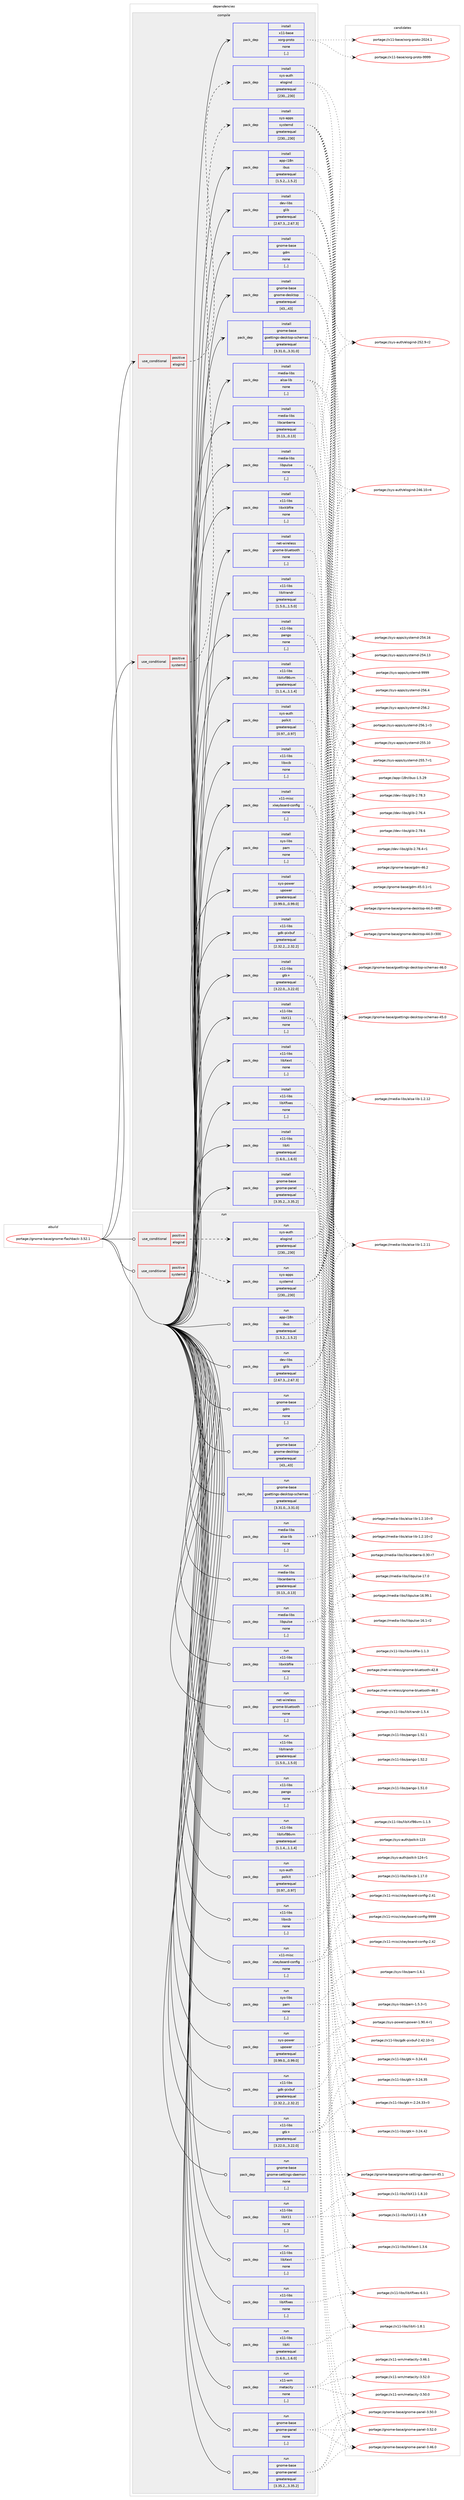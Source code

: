 digraph prolog {

# *************
# Graph options
# *************

newrank=true;
concentrate=true;
compound=true;
graph [rankdir=LR,fontname=Helvetica,fontsize=10,ranksep=1.5];#, ranksep=2.5, nodesep=0.2];
edge  [arrowhead=vee];
node  [fontname=Helvetica,fontsize=10];

# **********
# The ebuild
# **********

subgraph cluster_leftcol {
color=gray;
label=<<i>ebuild</i>>;
id [label="portage://gnome-base/gnome-flashback-3.52.1", color=red, width=4, href="../gnome-base/gnome-flashback-3.52.1.svg"];
}

# ****************
# The dependencies
# ****************

subgraph cluster_midcol {
color=gray;
label=<<i>dependencies</i>>;
subgraph cluster_compile {
fillcolor="#eeeeee";
style=filled;
label=<<i>compile</i>>;
subgraph cond65181 {
dependency236886 [label=<<TABLE BORDER="0" CELLBORDER="1" CELLSPACING="0" CELLPADDING="4"><TR><TD ROWSPAN="3" CELLPADDING="10">use_conditional</TD></TR><TR><TD>positive</TD></TR><TR><TD>elogind</TD></TR></TABLE>>, shape=none, color=red];
subgraph pack170173 {
dependency236887 [label=<<TABLE BORDER="0" CELLBORDER="1" CELLSPACING="0" CELLPADDING="4" WIDTH="220"><TR><TD ROWSPAN="6" CELLPADDING="30">pack_dep</TD></TR><TR><TD WIDTH="110">install</TD></TR><TR><TD>sys-auth</TD></TR><TR><TD>elogind</TD></TR><TR><TD>greaterequal</TD></TR><TR><TD>[230,,,230]</TD></TR></TABLE>>, shape=none, color=blue];
}
dependency236886:e -> dependency236887:w [weight=20,style="dashed",arrowhead="vee"];
}
id:e -> dependency236886:w [weight=20,style="solid",arrowhead="vee"];
subgraph cond65182 {
dependency236888 [label=<<TABLE BORDER="0" CELLBORDER="1" CELLSPACING="0" CELLPADDING="4"><TR><TD ROWSPAN="3" CELLPADDING="10">use_conditional</TD></TR><TR><TD>positive</TD></TR><TR><TD>systemd</TD></TR></TABLE>>, shape=none, color=red];
subgraph pack170174 {
dependency236889 [label=<<TABLE BORDER="0" CELLBORDER="1" CELLSPACING="0" CELLPADDING="4" WIDTH="220"><TR><TD ROWSPAN="6" CELLPADDING="30">pack_dep</TD></TR><TR><TD WIDTH="110">install</TD></TR><TR><TD>sys-apps</TD></TR><TR><TD>systemd</TD></TR><TR><TD>greaterequal</TD></TR><TR><TD>[230,,,230]</TD></TR></TABLE>>, shape=none, color=blue];
}
dependency236888:e -> dependency236889:w [weight=20,style="dashed",arrowhead="vee"];
}
id:e -> dependency236888:w [weight=20,style="solid",arrowhead="vee"];
subgraph pack170175 {
dependency236890 [label=<<TABLE BORDER="0" CELLBORDER="1" CELLSPACING="0" CELLPADDING="4" WIDTH="220"><TR><TD ROWSPAN="6" CELLPADDING="30">pack_dep</TD></TR><TR><TD WIDTH="110">install</TD></TR><TR><TD>app-i18n</TD></TR><TR><TD>ibus</TD></TR><TR><TD>greaterequal</TD></TR><TR><TD>[1.5.2,,,1.5.2]</TD></TR></TABLE>>, shape=none, color=blue];
}
id:e -> dependency236890:w [weight=20,style="solid",arrowhead="vee"];
subgraph pack170176 {
dependency236891 [label=<<TABLE BORDER="0" CELLBORDER="1" CELLSPACING="0" CELLPADDING="4" WIDTH="220"><TR><TD ROWSPAN="6" CELLPADDING="30">pack_dep</TD></TR><TR><TD WIDTH="110">install</TD></TR><TR><TD>dev-libs</TD></TR><TR><TD>glib</TD></TR><TR><TD>greaterequal</TD></TR><TR><TD>[2.67.3,,,2.67.3]</TD></TR></TABLE>>, shape=none, color=blue];
}
id:e -> dependency236891:w [weight=20,style="solid",arrowhead="vee"];
subgraph pack170177 {
dependency236892 [label=<<TABLE BORDER="0" CELLBORDER="1" CELLSPACING="0" CELLPADDING="4" WIDTH="220"><TR><TD ROWSPAN="6" CELLPADDING="30">pack_dep</TD></TR><TR><TD WIDTH="110">install</TD></TR><TR><TD>gnome-base</TD></TR><TR><TD>gdm</TD></TR><TR><TD>none</TD></TR><TR><TD>[,,]</TD></TR></TABLE>>, shape=none, color=blue];
}
id:e -> dependency236892:w [weight=20,style="solid",arrowhead="vee"];
subgraph pack170178 {
dependency236893 [label=<<TABLE BORDER="0" CELLBORDER="1" CELLSPACING="0" CELLPADDING="4" WIDTH="220"><TR><TD ROWSPAN="6" CELLPADDING="30">pack_dep</TD></TR><TR><TD WIDTH="110">install</TD></TR><TR><TD>gnome-base</TD></TR><TR><TD>gnome-desktop</TD></TR><TR><TD>greaterequal</TD></TR><TR><TD>[43,,,43]</TD></TR></TABLE>>, shape=none, color=blue];
}
id:e -> dependency236893:w [weight=20,style="solid",arrowhead="vee"];
subgraph pack170179 {
dependency236894 [label=<<TABLE BORDER="0" CELLBORDER="1" CELLSPACING="0" CELLPADDING="4" WIDTH="220"><TR><TD ROWSPAN="6" CELLPADDING="30">pack_dep</TD></TR><TR><TD WIDTH="110">install</TD></TR><TR><TD>gnome-base</TD></TR><TR><TD>gnome-panel</TD></TR><TR><TD>greaterequal</TD></TR><TR><TD>[3.35.2,,,3.35.2]</TD></TR></TABLE>>, shape=none, color=blue];
}
id:e -> dependency236894:w [weight=20,style="solid",arrowhead="vee"];
subgraph pack170180 {
dependency236895 [label=<<TABLE BORDER="0" CELLBORDER="1" CELLSPACING="0" CELLPADDING="4" WIDTH="220"><TR><TD ROWSPAN="6" CELLPADDING="30">pack_dep</TD></TR><TR><TD WIDTH="110">install</TD></TR><TR><TD>gnome-base</TD></TR><TR><TD>gsettings-desktop-schemas</TD></TR><TR><TD>greaterequal</TD></TR><TR><TD>[3.31.0,,,3.31.0]</TD></TR></TABLE>>, shape=none, color=blue];
}
id:e -> dependency236895:w [weight=20,style="solid",arrowhead="vee"];
subgraph pack170181 {
dependency236896 [label=<<TABLE BORDER="0" CELLBORDER="1" CELLSPACING="0" CELLPADDING="4" WIDTH="220"><TR><TD ROWSPAN="6" CELLPADDING="30">pack_dep</TD></TR><TR><TD WIDTH="110">install</TD></TR><TR><TD>media-libs</TD></TR><TR><TD>alsa-lib</TD></TR><TR><TD>none</TD></TR><TR><TD>[,,]</TD></TR></TABLE>>, shape=none, color=blue];
}
id:e -> dependency236896:w [weight=20,style="solid",arrowhead="vee"];
subgraph pack170182 {
dependency236897 [label=<<TABLE BORDER="0" CELLBORDER="1" CELLSPACING="0" CELLPADDING="4" WIDTH="220"><TR><TD ROWSPAN="6" CELLPADDING="30">pack_dep</TD></TR><TR><TD WIDTH="110">install</TD></TR><TR><TD>media-libs</TD></TR><TR><TD>libcanberra</TD></TR><TR><TD>greaterequal</TD></TR><TR><TD>[0.13,,,0.13]</TD></TR></TABLE>>, shape=none, color=blue];
}
id:e -> dependency236897:w [weight=20,style="solid",arrowhead="vee"];
subgraph pack170183 {
dependency236898 [label=<<TABLE BORDER="0" CELLBORDER="1" CELLSPACING="0" CELLPADDING="4" WIDTH="220"><TR><TD ROWSPAN="6" CELLPADDING="30">pack_dep</TD></TR><TR><TD WIDTH="110">install</TD></TR><TR><TD>media-libs</TD></TR><TR><TD>libpulse</TD></TR><TR><TD>none</TD></TR><TR><TD>[,,]</TD></TR></TABLE>>, shape=none, color=blue];
}
id:e -> dependency236898:w [weight=20,style="solid",arrowhead="vee"];
subgraph pack170184 {
dependency236899 [label=<<TABLE BORDER="0" CELLBORDER="1" CELLSPACING="0" CELLPADDING="4" WIDTH="220"><TR><TD ROWSPAN="6" CELLPADDING="30">pack_dep</TD></TR><TR><TD WIDTH="110">install</TD></TR><TR><TD>net-wireless</TD></TR><TR><TD>gnome-bluetooth</TD></TR><TR><TD>none</TD></TR><TR><TD>[,,]</TD></TR></TABLE>>, shape=none, color=blue];
}
id:e -> dependency236899:w [weight=20,style="solid",arrowhead="vee"];
subgraph pack170185 {
dependency236900 [label=<<TABLE BORDER="0" CELLBORDER="1" CELLSPACING="0" CELLPADDING="4" WIDTH="220"><TR><TD ROWSPAN="6" CELLPADDING="30">pack_dep</TD></TR><TR><TD WIDTH="110">install</TD></TR><TR><TD>sys-auth</TD></TR><TR><TD>polkit</TD></TR><TR><TD>greaterequal</TD></TR><TR><TD>[0.97,,,0.97]</TD></TR></TABLE>>, shape=none, color=blue];
}
id:e -> dependency236900:w [weight=20,style="solid",arrowhead="vee"];
subgraph pack170186 {
dependency236901 [label=<<TABLE BORDER="0" CELLBORDER="1" CELLSPACING="0" CELLPADDING="4" WIDTH="220"><TR><TD ROWSPAN="6" CELLPADDING="30">pack_dep</TD></TR><TR><TD WIDTH="110">install</TD></TR><TR><TD>sys-libs</TD></TR><TR><TD>pam</TD></TR><TR><TD>none</TD></TR><TR><TD>[,,]</TD></TR></TABLE>>, shape=none, color=blue];
}
id:e -> dependency236901:w [weight=20,style="solid",arrowhead="vee"];
subgraph pack170187 {
dependency236902 [label=<<TABLE BORDER="0" CELLBORDER="1" CELLSPACING="0" CELLPADDING="4" WIDTH="220"><TR><TD ROWSPAN="6" CELLPADDING="30">pack_dep</TD></TR><TR><TD WIDTH="110">install</TD></TR><TR><TD>sys-power</TD></TR><TR><TD>upower</TD></TR><TR><TD>greaterequal</TD></TR><TR><TD>[0.99.0,,,0.99.0]</TD></TR></TABLE>>, shape=none, color=blue];
}
id:e -> dependency236902:w [weight=20,style="solid",arrowhead="vee"];
subgraph pack170188 {
dependency236903 [label=<<TABLE BORDER="0" CELLBORDER="1" CELLSPACING="0" CELLPADDING="4" WIDTH="220"><TR><TD ROWSPAN="6" CELLPADDING="30">pack_dep</TD></TR><TR><TD WIDTH="110">install</TD></TR><TR><TD>x11-base</TD></TR><TR><TD>xorg-proto</TD></TR><TR><TD>none</TD></TR><TR><TD>[,,]</TD></TR></TABLE>>, shape=none, color=blue];
}
id:e -> dependency236903:w [weight=20,style="solid",arrowhead="vee"];
subgraph pack170189 {
dependency236904 [label=<<TABLE BORDER="0" CELLBORDER="1" CELLSPACING="0" CELLPADDING="4" WIDTH="220"><TR><TD ROWSPAN="6" CELLPADDING="30">pack_dep</TD></TR><TR><TD WIDTH="110">install</TD></TR><TR><TD>x11-libs</TD></TR><TR><TD>gdk-pixbuf</TD></TR><TR><TD>greaterequal</TD></TR><TR><TD>[2.32.2,,,2.32.2]</TD></TR></TABLE>>, shape=none, color=blue];
}
id:e -> dependency236904:w [weight=20,style="solid",arrowhead="vee"];
subgraph pack170190 {
dependency236905 [label=<<TABLE BORDER="0" CELLBORDER="1" CELLSPACING="0" CELLPADDING="4" WIDTH="220"><TR><TD ROWSPAN="6" CELLPADDING="30">pack_dep</TD></TR><TR><TD WIDTH="110">install</TD></TR><TR><TD>x11-libs</TD></TR><TR><TD>gtk+</TD></TR><TR><TD>greaterequal</TD></TR><TR><TD>[3.22.0,,,3.22.0]</TD></TR></TABLE>>, shape=none, color=blue];
}
id:e -> dependency236905:w [weight=20,style="solid",arrowhead="vee"];
subgraph pack170191 {
dependency236906 [label=<<TABLE BORDER="0" CELLBORDER="1" CELLSPACING="0" CELLPADDING="4" WIDTH="220"><TR><TD ROWSPAN="6" CELLPADDING="30">pack_dep</TD></TR><TR><TD WIDTH="110">install</TD></TR><TR><TD>x11-libs</TD></TR><TR><TD>libX11</TD></TR><TR><TD>none</TD></TR><TR><TD>[,,]</TD></TR></TABLE>>, shape=none, color=blue];
}
id:e -> dependency236906:w [weight=20,style="solid",arrowhead="vee"];
subgraph pack170192 {
dependency236907 [label=<<TABLE BORDER="0" CELLBORDER="1" CELLSPACING="0" CELLPADDING="4" WIDTH="220"><TR><TD ROWSPAN="6" CELLPADDING="30">pack_dep</TD></TR><TR><TD WIDTH="110">install</TD></TR><TR><TD>x11-libs</TD></TR><TR><TD>libXext</TD></TR><TR><TD>none</TD></TR><TR><TD>[,,]</TD></TR></TABLE>>, shape=none, color=blue];
}
id:e -> dependency236907:w [weight=20,style="solid",arrowhead="vee"];
subgraph pack170193 {
dependency236908 [label=<<TABLE BORDER="0" CELLBORDER="1" CELLSPACING="0" CELLPADDING="4" WIDTH="220"><TR><TD ROWSPAN="6" CELLPADDING="30">pack_dep</TD></TR><TR><TD WIDTH="110">install</TD></TR><TR><TD>x11-libs</TD></TR><TR><TD>libXfixes</TD></TR><TR><TD>none</TD></TR><TR><TD>[,,]</TD></TR></TABLE>>, shape=none, color=blue];
}
id:e -> dependency236908:w [weight=20,style="solid",arrowhead="vee"];
subgraph pack170194 {
dependency236909 [label=<<TABLE BORDER="0" CELLBORDER="1" CELLSPACING="0" CELLPADDING="4" WIDTH="220"><TR><TD ROWSPAN="6" CELLPADDING="30">pack_dep</TD></TR><TR><TD WIDTH="110">install</TD></TR><TR><TD>x11-libs</TD></TR><TR><TD>libXi</TD></TR><TR><TD>greaterequal</TD></TR><TR><TD>[1.6.0,,,1.6.0]</TD></TR></TABLE>>, shape=none, color=blue];
}
id:e -> dependency236909:w [weight=20,style="solid",arrowhead="vee"];
subgraph pack170195 {
dependency236910 [label=<<TABLE BORDER="0" CELLBORDER="1" CELLSPACING="0" CELLPADDING="4" WIDTH="220"><TR><TD ROWSPAN="6" CELLPADDING="30">pack_dep</TD></TR><TR><TD WIDTH="110">install</TD></TR><TR><TD>x11-libs</TD></TR><TR><TD>libXrandr</TD></TR><TR><TD>greaterequal</TD></TR><TR><TD>[1.5.0,,,1.5.0]</TD></TR></TABLE>>, shape=none, color=blue];
}
id:e -> dependency236910:w [weight=20,style="solid",arrowhead="vee"];
subgraph pack170196 {
dependency236911 [label=<<TABLE BORDER="0" CELLBORDER="1" CELLSPACING="0" CELLPADDING="4" WIDTH="220"><TR><TD ROWSPAN="6" CELLPADDING="30">pack_dep</TD></TR><TR><TD WIDTH="110">install</TD></TR><TR><TD>x11-libs</TD></TR><TR><TD>libXxf86vm</TD></TR><TR><TD>greaterequal</TD></TR><TR><TD>[1.1.4,,,1.1.4]</TD></TR></TABLE>>, shape=none, color=blue];
}
id:e -> dependency236911:w [weight=20,style="solid",arrowhead="vee"];
subgraph pack170197 {
dependency236912 [label=<<TABLE BORDER="0" CELLBORDER="1" CELLSPACING="0" CELLPADDING="4" WIDTH="220"><TR><TD ROWSPAN="6" CELLPADDING="30">pack_dep</TD></TR><TR><TD WIDTH="110">install</TD></TR><TR><TD>x11-libs</TD></TR><TR><TD>libxcb</TD></TR><TR><TD>none</TD></TR><TR><TD>[,,]</TD></TR></TABLE>>, shape=none, color=blue];
}
id:e -> dependency236912:w [weight=20,style="solid",arrowhead="vee"];
subgraph pack170198 {
dependency236913 [label=<<TABLE BORDER="0" CELLBORDER="1" CELLSPACING="0" CELLPADDING="4" WIDTH="220"><TR><TD ROWSPAN="6" CELLPADDING="30">pack_dep</TD></TR><TR><TD WIDTH="110">install</TD></TR><TR><TD>x11-libs</TD></TR><TR><TD>libxkbfile</TD></TR><TR><TD>none</TD></TR><TR><TD>[,,]</TD></TR></TABLE>>, shape=none, color=blue];
}
id:e -> dependency236913:w [weight=20,style="solid",arrowhead="vee"];
subgraph pack170199 {
dependency236914 [label=<<TABLE BORDER="0" CELLBORDER="1" CELLSPACING="0" CELLPADDING="4" WIDTH="220"><TR><TD ROWSPAN="6" CELLPADDING="30">pack_dep</TD></TR><TR><TD WIDTH="110">install</TD></TR><TR><TD>x11-libs</TD></TR><TR><TD>pango</TD></TR><TR><TD>none</TD></TR><TR><TD>[,,]</TD></TR></TABLE>>, shape=none, color=blue];
}
id:e -> dependency236914:w [weight=20,style="solid",arrowhead="vee"];
subgraph pack170200 {
dependency236915 [label=<<TABLE BORDER="0" CELLBORDER="1" CELLSPACING="0" CELLPADDING="4" WIDTH="220"><TR><TD ROWSPAN="6" CELLPADDING="30">pack_dep</TD></TR><TR><TD WIDTH="110">install</TD></TR><TR><TD>x11-misc</TD></TR><TR><TD>xkeyboard-config</TD></TR><TR><TD>none</TD></TR><TR><TD>[,,]</TD></TR></TABLE>>, shape=none, color=blue];
}
id:e -> dependency236915:w [weight=20,style="solid",arrowhead="vee"];
}
subgraph cluster_compileandrun {
fillcolor="#eeeeee";
style=filled;
label=<<i>compile and run</i>>;
}
subgraph cluster_run {
fillcolor="#eeeeee";
style=filled;
label=<<i>run</i>>;
subgraph cond65183 {
dependency236916 [label=<<TABLE BORDER="0" CELLBORDER="1" CELLSPACING="0" CELLPADDING="4"><TR><TD ROWSPAN="3" CELLPADDING="10">use_conditional</TD></TR><TR><TD>positive</TD></TR><TR><TD>elogind</TD></TR></TABLE>>, shape=none, color=red];
subgraph pack170201 {
dependency236917 [label=<<TABLE BORDER="0" CELLBORDER="1" CELLSPACING="0" CELLPADDING="4" WIDTH="220"><TR><TD ROWSPAN="6" CELLPADDING="30">pack_dep</TD></TR><TR><TD WIDTH="110">run</TD></TR><TR><TD>sys-auth</TD></TR><TR><TD>elogind</TD></TR><TR><TD>greaterequal</TD></TR><TR><TD>[230,,,230]</TD></TR></TABLE>>, shape=none, color=blue];
}
dependency236916:e -> dependency236917:w [weight=20,style="dashed",arrowhead="vee"];
}
id:e -> dependency236916:w [weight=20,style="solid",arrowhead="odot"];
subgraph cond65184 {
dependency236918 [label=<<TABLE BORDER="0" CELLBORDER="1" CELLSPACING="0" CELLPADDING="4"><TR><TD ROWSPAN="3" CELLPADDING="10">use_conditional</TD></TR><TR><TD>positive</TD></TR><TR><TD>systemd</TD></TR></TABLE>>, shape=none, color=red];
subgraph pack170202 {
dependency236919 [label=<<TABLE BORDER="0" CELLBORDER="1" CELLSPACING="0" CELLPADDING="4" WIDTH="220"><TR><TD ROWSPAN="6" CELLPADDING="30">pack_dep</TD></TR><TR><TD WIDTH="110">run</TD></TR><TR><TD>sys-apps</TD></TR><TR><TD>systemd</TD></TR><TR><TD>greaterequal</TD></TR><TR><TD>[230,,,230]</TD></TR></TABLE>>, shape=none, color=blue];
}
dependency236918:e -> dependency236919:w [weight=20,style="dashed",arrowhead="vee"];
}
id:e -> dependency236918:w [weight=20,style="solid",arrowhead="odot"];
subgraph pack170203 {
dependency236920 [label=<<TABLE BORDER="0" CELLBORDER="1" CELLSPACING="0" CELLPADDING="4" WIDTH="220"><TR><TD ROWSPAN="6" CELLPADDING="30">pack_dep</TD></TR><TR><TD WIDTH="110">run</TD></TR><TR><TD>app-i18n</TD></TR><TR><TD>ibus</TD></TR><TR><TD>greaterequal</TD></TR><TR><TD>[1.5.2,,,1.5.2]</TD></TR></TABLE>>, shape=none, color=blue];
}
id:e -> dependency236920:w [weight=20,style="solid",arrowhead="odot"];
subgraph pack170204 {
dependency236921 [label=<<TABLE BORDER="0" CELLBORDER="1" CELLSPACING="0" CELLPADDING="4" WIDTH="220"><TR><TD ROWSPAN="6" CELLPADDING="30">pack_dep</TD></TR><TR><TD WIDTH="110">run</TD></TR><TR><TD>dev-libs</TD></TR><TR><TD>glib</TD></TR><TR><TD>greaterequal</TD></TR><TR><TD>[2.67.3,,,2.67.3]</TD></TR></TABLE>>, shape=none, color=blue];
}
id:e -> dependency236921:w [weight=20,style="solid",arrowhead="odot"];
subgraph pack170205 {
dependency236922 [label=<<TABLE BORDER="0" CELLBORDER="1" CELLSPACING="0" CELLPADDING="4" WIDTH="220"><TR><TD ROWSPAN="6" CELLPADDING="30">pack_dep</TD></TR><TR><TD WIDTH="110">run</TD></TR><TR><TD>gnome-base</TD></TR><TR><TD>gdm</TD></TR><TR><TD>none</TD></TR><TR><TD>[,,]</TD></TR></TABLE>>, shape=none, color=blue];
}
id:e -> dependency236922:w [weight=20,style="solid",arrowhead="odot"];
subgraph pack170206 {
dependency236923 [label=<<TABLE BORDER="0" CELLBORDER="1" CELLSPACING="0" CELLPADDING="4" WIDTH="220"><TR><TD ROWSPAN="6" CELLPADDING="30">pack_dep</TD></TR><TR><TD WIDTH="110">run</TD></TR><TR><TD>gnome-base</TD></TR><TR><TD>gnome-desktop</TD></TR><TR><TD>greaterequal</TD></TR><TR><TD>[43,,,43]</TD></TR></TABLE>>, shape=none, color=blue];
}
id:e -> dependency236923:w [weight=20,style="solid",arrowhead="odot"];
subgraph pack170207 {
dependency236924 [label=<<TABLE BORDER="0" CELLBORDER="1" CELLSPACING="0" CELLPADDING="4" WIDTH="220"><TR><TD ROWSPAN="6" CELLPADDING="30">pack_dep</TD></TR><TR><TD WIDTH="110">run</TD></TR><TR><TD>gnome-base</TD></TR><TR><TD>gnome-panel</TD></TR><TR><TD>greaterequal</TD></TR><TR><TD>[3.35.2,,,3.35.2]</TD></TR></TABLE>>, shape=none, color=blue];
}
id:e -> dependency236924:w [weight=20,style="solid",arrowhead="odot"];
subgraph pack170208 {
dependency236925 [label=<<TABLE BORDER="0" CELLBORDER="1" CELLSPACING="0" CELLPADDING="4" WIDTH="220"><TR><TD ROWSPAN="6" CELLPADDING="30">pack_dep</TD></TR><TR><TD WIDTH="110">run</TD></TR><TR><TD>gnome-base</TD></TR><TR><TD>gnome-panel</TD></TR><TR><TD>none</TD></TR><TR><TD>[,,]</TD></TR></TABLE>>, shape=none, color=blue];
}
id:e -> dependency236925:w [weight=20,style="solid",arrowhead="odot"];
subgraph pack170209 {
dependency236926 [label=<<TABLE BORDER="0" CELLBORDER="1" CELLSPACING="0" CELLPADDING="4" WIDTH="220"><TR><TD ROWSPAN="6" CELLPADDING="30">pack_dep</TD></TR><TR><TD WIDTH="110">run</TD></TR><TR><TD>gnome-base</TD></TR><TR><TD>gnome-settings-daemon</TD></TR><TR><TD>none</TD></TR><TR><TD>[,,]</TD></TR></TABLE>>, shape=none, color=blue];
}
id:e -> dependency236926:w [weight=20,style="solid",arrowhead="odot"];
subgraph pack170210 {
dependency236927 [label=<<TABLE BORDER="0" CELLBORDER="1" CELLSPACING="0" CELLPADDING="4" WIDTH="220"><TR><TD ROWSPAN="6" CELLPADDING="30">pack_dep</TD></TR><TR><TD WIDTH="110">run</TD></TR><TR><TD>gnome-base</TD></TR><TR><TD>gsettings-desktop-schemas</TD></TR><TR><TD>greaterequal</TD></TR><TR><TD>[3.31.0,,,3.31.0]</TD></TR></TABLE>>, shape=none, color=blue];
}
id:e -> dependency236927:w [weight=20,style="solid",arrowhead="odot"];
subgraph pack170211 {
dependency236928 [label=<<TABLE BORDER="0" CELLBORDER="1" CELLSPACING="0" CELLPADDING="4" WIDTH="220"><TR><TD ROWSPAN="6" CELLPADDING="30">pack_dep</TD></TR><TR><TD WIDTH="110">run</TD></TR><TR><TD>media-libs</TD></TR><TR><TD>alsa-lib</TD></TR><TR><TD>none</TD></TR><TR><TD>[,,]</TD></TR></TABLE>>, shape=none, color=blue];
}
id:e -> dependency236928:w [weight=20,style="solid",arrowhead="odot"];
subgraph pack170212 {
dependency236929 [label=<<TABLE BORDER="0" CELLBORDER="1" CELLSPACING="0" CELLPADDING="4" WIDTH="220"><TR><TD ROWSPAN="6" CELLPADDING="30">pack_dep</TD></TR><TR><TD WIDTH="110">run</TD></TR><TR><TD>media-libs</TD></TR><TR><TD>libcanberra</TD></TR><TR><TD>greaterequal</TD></TR><TR><TD>[0.13,,,0.13]</TD></TR></TABLE>>, shape=none, color=blue];
}
id:e -> dependency236929:w [weight=20,style="solid",arrowhead="odot"];
subgraph pack170213 {
dependency236930 [label=<<TABLE BORDER="0" CELLBORDER="1" CELLSPACING="0" CELLPADDING="4" WIDTH="220"><TR><TD ROWSPAN="6" CELLPADDING="30">pack_dep</TD></TR><TR><TD WIDTH="110">run</TD></TR><TR><TD>media-libs</TD></TR><TR><TD>libpulse</TD></TR><TR><TD>none</TD></TR><TR><TD>[,,]</TD></TR></TABLE>>, shape=none, color=blue];
}
id:e -> dependency236930:w [weight=20,style="solid",arrowhead="odot"];
subgraph pack170214 {
dependency236931 [label=<<TABLE BORDER="0" CELLBORDER="1" CELLSPACING="0" CELLPADDING="4" WIDTH="220"><TR><TD ROWSPAN="6" CELLPADDING="30">pack_dep</TD></TR><TR><TD WIDTH="110">run</TD></TR><TR><TD>net-wireless</TD></TR><TR><TD>gnome-bluetooth</TD></TR><TR><TD>none</TD></TR><TR><TD>[,,]</TD></TR></TABLE>>, shape=none, color=blue];
}
id:e -> dependency236931:w [weight=20,style="solid",arrowhead="odot"];
subgraph pack170215 {
dependency236932 [label=<<TABLE BORDER="0" CELLBORDER="1" CELLSPACING="0" CELLPADDING="4" WIDTH="220"><TR><TD ROWSPAN="6" CELLPADDING="30">pack_dep</TD></TR><TR><TD WIDTH="110">run</TD></TR><TR><TD>sys-auth</TD></TR><TR><TD>polkit</TD></TR><TR><TD>greaterequal</TD></TR><TR><TD>[0.97,,,0.97]</TD></TR></TABLE>>, shape=none, color=blue];
}
id:e -> dependency236932:w [weight=20,style="solid",arrowhead="odot"];
subgraph pack170216 {
dependency236933 [label=<<TABLE BORDER="0" CELLBORDER="1" CELLSPACING="0" CELLPADDING="4" WIDTH="220"><TR><TD ROWSPAN="6" CELLPADDING="30">pack_dep</TD></TR><TR><TD WIDTH="110">run</TD></TR><TR><TD>sys-libs</TD></TR><TR><TD>pam</TD></TR><TR><TD>none</TD></TR><TR><TD>[,,]</TD></TR></TABLE>>, shape=none, color=blue];
}
id:e -> dependency236933:w [weight=20,style="solid",arrowhead="odot"];
subgraph pack170217 {
dependency236934 [label=<<TABLE BORDER="0" CELLBORDER="1" CELLSPACING="0" CELLPADDING="4" WIDTH="220"><TR><TD ROWSPAN="6" CELLPADDING="30">pack_dep</TD></TR><TR><TD WIDTH="110">run</TD></TR><TR><TD>sys-power</TD></TR><TR><TD>upower</TD></TR><TR><TD>greaterequal</TD></TR><TR><TD>[0.99.0,,,0.99.0]</TD></TR></TABLE>>, shape=none, color=blue];
}
id:e -> dependency236934:w [weight=20,style="solid",arrowhead="odot"];
subgraph pack170218 {
dependency236935 [label=<<TABLE BORDER="0" CELLBORDER="1" CELLSPACING="0" CELLPADDING="4" WIDTH="220"><TR><TD ROWSPAN="6" CELLPADDING="30">pack_dep</TD></TR><TR><TD WIDTH="110">run</TD></TR><TR><TD>x11-libs</TD></TR><TR><TD>gdk-pixbuf</TD></TR><TR><TD>greaterequal</TD></TR><TR><TD>[2.32.2,,,2.32.2]</TD></TR></TABLE>>, shape=none, color=blue];
}
id:e -> dependency236935:w [weight=20,style="solid",arrowhead="odot"];
subgraph pack170219 {
dependency236936 [label=<<TABLE BORDER="0" CELLBORDER="1" CELLSPACING="0" CELLPADDING="4" WIDTH="220"><TR><TD ROWSPAN="6" CELLPADDING="30">pack_dep</TD></TR><TR><TD WIDTH="110">run</TD></TR><TR><TD>x11-libs</TD></TR><TR><TD>gtk+</TD></TR><TR><TD>greaterequal</TD></TR><TR><TD>[3.22.0,,,3.22.0]</TD></TR></TABLE>>, shape=none, color=blue];
}
id:e -> dependency236936:w [weight=20,style="solid",arrowhead="odot"];
subgraph pack170220 {
dependency236937 [label=<<TABLE BORDER="0" CELLBORDER="1" CELLSPACING="0" CELLPADDING="4" WIDTH="220"><TR><TD ROWSPAN="6" CELLPADDING="30">pack_dep</TD></TR><TR><TD WIDTH="110">run</TD></TR><TR><TD>x11-libs</TD></TR><TR><TD>libX11</TD></TR><TR><TD>none</TD></TR><TR><TD>[,,]</TD></TR></TABLE>>, shape=none, color=blue];
}
id:e -> dependency236937:w [weight=20,style="solid",arrowhead="odot"];
subgraph pack170221 {
dependency236938 [label=<<TABLE BORDER="0" CELLBORDER="1" CELLSPACING="0" CELLPADDING="4" WIDTH="220"><TR><TD ROWSPAN="6" CELLPADDING="30">pack_dep</TD></TR><TR><TD WIDTH="110">run</TD></TR><TR><TD>x11-libs</TD></TR><TR><TD>libXext</TD></TR><TR><TD>none</TD></TR><TR><TD>[,,]</TD></TR></TABLE>>, shape=none, color=blue];
}
id:e -> dependency236938:w [weight=20,style="solid",arrowhead="odot"];
subgraph pack170222 {
dependency236939 [label=<<TABLE BORDER="0" CELLBORDER="1" CELLSPACING="0" CELLPADDING="4" WIDTH="220"><TR><TD ROWSPAN="6" CELLPADDING="30">pack_dep</TD></TR><TR><TD WIDTH="110">run</TD></TR><TR><TD>x11-libs</TD></TR><TR><TD>libXfixes</TD></TR><TR><TD>none</TD></TR><TR><TD>[,,]</TD></TR></TABLE>>, shape=none, color=blue];
}
id:e -> dependency236939:w [weight=20,style="solid",arrowhead="odot"];
subgraph pack170223 {
dependency236940 [label=<<TABLE BORDER="0" CELLBORDER="1" CELLSPACING="0" CELLPADDING="4" WIDTH="220"><TR><TD ROWSPAN="6" CELLPADDING="30">pack_dep</TD></TR><TR><TD WIDTH="110">run</TD></TR><TR><TD>x11-libs</TD></TR><TR><TD>libXi</TD></TR><TR><TD>greaterequal</TD></TR><TR><TD>[1.6.0,,,1.6.0]</TD></TR></TABLE>>, shape=none, color=blue];
}
id:e -> dependency236940:w [weight=20,style="solid",arrowhead="odot"];
subgraph pack170224 {
dependency236941 [label=<<TABLE BORDER="0" CELLBORDER="1" CELLSPACING="0" CELLPADDING="4" WIDTH="220"><TR><TD ROWSPAN="6" CELLPADDING="30">pack_dep</TD></TR><TR><TD WIDTH="110">run</TD></TR><TR><TD>x11-libs</TD></TR><TR><TD>libXrandr</TD></TR><TR><TD>greaterequal</TD></TR><TR><TD>[1.5.0,,,1.5.0]</TD></TR></TABLE>>, shape=none, color=blue];
}
id:e -> dependency236941:w [weight=20,style="solid",arrowhead="odot"];
subgraph pack170225 {
dependency236942 [label=<<TABLE BORDER="0" CELLBORDER="1" CELLSPACING="0" CELLPADDING="4" WIDTH="220"><TR><TD ROWSPAN="6" CELLPADDING="30">pack_dep</TD></TR><TR><TD WIDTH="110">run</TD></TR><TR><TD>x11-libs</TD></TR><TR><TD>libXxf86vm</TD></TR><TR><TD>greaterequal</TD></TR><TR><TD>[1.1.4,,,1.1.4]</TD></TR></TABLE>>, shape=none, color=blue];
}
id:e -> dependency236942:w [weight=20,style="solid",arrowhead="odot"];
subgraph pack170226 {
dependency236943 [label=<<TABLE BORDER="0" CELLBORDER="1" CELLSPACING="0" CELLPADDING="4" WIDTH="220"><TR><TD ROWSPAN="6" CELLPADDING="30">pack_dep</TD></TR><TR><TD WIDTH="110">run</TD></TR><TR><TD>x11-libs</TD></TR><TR><TD>libxcb</TD></TR><TR><TD>none</TD></TR><TR><TD>[,,]</TD></TR></TABLE>>, shape=none, color=blue];
}
id:e -> dependency236943:w [weight=20,style="solid",arrowhead="odot"];
subgraph pack170227 {
dependency236944 [label=<<TABLE BORDER="0" CELLBORDER="1" CELLSPACING="0" CELLPADDING="4" WIDTH="220"><TR><TD ROWSPAN="6" CELLPADDING="30">pack_dep</TD></TR><TR><TD WIDTH="110">run</TD></TR><TR><TD>x11-libs</TD></TR><TR><TD>libxkbfile</TD></TR><TR><TD>none</TD></TR><TR><TD>[,,]</TD></TR></TABLE>>, shape=none, color=blue];
}
id:e -> dependency236944:w [weight=20,style="solid",arrowhead="odot"];
subgraph pack170228 {
dependency236945 [label=<<TABLE BORDER="0" CELLBORDER="1" CELLSPACING="0" CELLPADDING="4" WIDTH="220"><TR><TD ROWSPAN="6" CELLPADDING="30">pack_dep</TD></TR><TR><TD WIDTH="110">run</TD></TR><TR><TD>x11-libs</TD></TR><TR><TD>pango</TD></TR><TR><TD>none</TD></TR><TR><TD>[,,]</TD></TR></TABLE>>, shape=none, color=blue];
}
id:e -> dependency236945:w [weight=20,style="solid",arrowhead="odot"];
subgraph pack170229 {
dependency236946 [label=<<TABLE BORDER="0" CELLBORDER="1" CELLSPACING="0" CELLPADDING="4" WIDTH="220"><TR><TD ROWSPAN="6" CELLPADDING="30">pack_dep</TD></TR><TR><TD WIDTH="110">run</TD></TR><TR><TD>x11-misc</TD></TR><TR><TD>xkeyboard-config</TD></TR><TR><TD>none</TD></TR><TR><TD>[,,]</TD></TR></TABLE>>, shape=none, color=blue];
}
id:e -> dependency236946:w [weight=20,style="solid",arrowhead="odot"];
subgraph pack170230 {
dependency236947 [label=<<TABLE BORDER="0" CELLBORDER="1" CELLSPACING="0" CELLPADDING="4" WIDTH="220"><TR><TD ROWSPAN="6" CELLPADDING="30">pack_dep</TD></TR><TR><TD WIDTH="110">run</TD></TR><TR><TD>x11-wm</TD></TR><TR><TD>metacity</TD></TR><TR><TD>none</TD></TR><TR><TD>[,,]</TD></TR></TABLE>>, shape=none, color=blue];
}
id:e -> dependency236947:w [weight=20,style="solid",arrowhead="odot"];
}
}

# **************
# The candidates
# **************

subgraph cluster_choices {
rank=same;
color=gray;
label=<<i>candidates</i>>;

subgraph choice170173 {
color=black;
nodesep=1;
choice1151211154597117116104471011081111031051101004550535046574511450 [label="portage://sys-auth/elogind-252.9-r2", color=red, width=4,href="../sys-auth/elogind-252.9-r2.svg"];
choice115121115459711711610447101108111103105110100455052544649484511452 [label="portage://sys-auth/elogind-246.10-r4", color=red, width=4,href="../sys-auth/elogind-246.10-r4.svg"];
dependency236887:e -> choice1151211154597117116104471011081111031051101004550535046574511450:w [style=dotted,weight="100"];
dependency236887:e -> choice115121115459711711610447101108111103105110100455052544649484511452:w [style=dotted,weight="100"];
}
subgraph choice170174 {
color=black;
nodesep=1;
choice1151211154597112112115471151211151161011091004557575757 [label="portage://sys-apps/systemd-9999", color=red, width=4,href="../sys-apps/systemd-9999.svg"];
choice115121115459711211211547115121115116101109100455053544652 [label="portage://sys-apps/systemd-256.4", color=red, width=4,href="../sys-apps/systemd-256.4.svg"];
choice115121115459711211211547115121115116101109100455053544650 [label="portage://sys-apps/systemd-256.2", color=red, width=4,href="../sys-apps/systemd-256.2.svg"];
choice1151211154597112112115471151211151161011091004550535446494511451 [label="portage://sys-apps/systemd-256.1-r3", color=red, width=4,href="../sys-apps/systemd-256.1-r3.svg"];
choice11512111545971121121154711512111511610110910045505353464948 [label="portage://sys-apps/systemd-255.10", color=red, width=4,href="../sys-apps/systemd-255.10.svg"];
choice1151211154597112112115471151211151161011091004550535346554511449 [label="portage://sys-apps/systemd-255.7-r1", color=red, width=4,href="../sys-apps/systemd-255.7-r1.svg"];
choice11512111545971121121154711512111511610110910045505352464954 [label="portage://sys-apps/systemd-254.16", color=red, width=4,href="../sys-apps/systemd-254.16.svg"];
choice11512111545971121121154711512111511610110910045505352464951 [label="portage://sys-apps/systemd-254.13", color=red, width=4,href="../sys-apps/systemd-254.13.svg"];
dependency236889:e -> choice1151211154597112112115471151211151161011091004557575757:w [style=dotted,weight="100"];
dependency236889:e -> choice115121115459711211211547115121115116101109100455053544652:w [style=dotted,weight="100"];
dependency236889:e -> choice115121115459711211211547115121115116101109100455053544650:w [style=dotted,weight="100"];
dependency236889:e -> choice1151211154597112112115471151211151161011091004550535446494511451:w [style=dotted,weight="100"];
dependency236889:e -> choice11512111545971121121154711512111511610110910045505353464948:w [style=dotted,weight="100"];
dependency236889:e -> choice1151211154597112112115471151211151161011091004550535346554511449:w [style=dotted,weight="100"];
dependency236889:e -> choice11512111545971121121154711512111511610110910045505352464954:w [style=dotted,weight="100"];
dependency236889:e -> choice11512111545971121121154711512111511610110910045505352464951:w [style=dotted,weight="100"];
}
subgraph choice170175 {
color=black;
nodesep=1;
choice97112112451054956110471059811711545494653465057 [label="portage://app-i18n/ibus-1.5.29", color=red, width=4,href="../app-i18n/ibus-1.5.29.svg"];
dependency236890:e -> choice97112112451054956110471059811711545494653465057:w [style=dotted,weight="100"];
}
subgraph choice170176 {
color=black;
nodesep=1;
choice1001011184510810598115471031081059845504655564654 [label="portage://dev-libs/glib-2.78.6", color=red, width=4,href="../dev-libs/glib-2.78.6.svg"];
choice10010111845108105981154710310810598455046555646524511449 [label="portage://dev-libs/glib-2.78.4-r1", color=red, width=4,href="../dev-libs/glib-2.78.4-r1.svg"];
choice1001011184510810598115471031081059845504655564651 [label="portage://dev-libs/glib-2.78.3", color=red, width=4,href="../dev-libs/glib-2.78.3.svg"];
choice1001011184510810598115471031081059845504655544652 [label="portage://dev-libs/glib-2.76.4", color=red, width=4,href="../dev-libs/glib-2.76.4.svg"];
dependency236891:e -> choice1001011184510810598115471031081059845504655564654:w [style=dotted,weight="100"];
dependency236891:e -> choice10010111845108105981154710310810598455046555646524511449:w [style=dotted,weight="100"];
dependency236891:e -> choice1001011184510810598115471031081059845504655564651:w [style=dotted,weight="100"];
dependency236891:e -> choice1001011184510810598115471031081059845504655544652:w [style=dotted,weight="100"];
}
subgraph choice170177 {
color=black;
nodesep=1;
choice103110111109101459897115101471031001094552544650 [label="portage://gnome-base/gdm-46.2", color=red, width=4,href="../gnome-base/gdm-46.2.svg"];
choice10311011110910145989711510147103100109455253464846494511449 [label="portage://gnome-base/gdm-45.0.1-r1", color=red, width=4,href="../gnome-base/gdm-45.0.1-r1.svg"];
dependency236892:e -> choice103110111109101459897115101471031001094552544650:w [style=dotted,weight="100"];
dependency236892:e -> choice10311011110910145989711510147103100109455253464846494511449:w [style=dotted,weight="100"];
}
subgraph choice170178 {
color=black;
nodesep=1;
choice1031101111091014598971151014710311011110910145100101115107116111112455252464845114524848 [label="portage://gnome-base/gnome-desktop-44.0-r400", color=red, width=4,href="../gnome-base/gnome-desktop-44.0-r400.svg"];
choice1031101111091014598971151014710311011110910145100101115107116111112455252464845114514848 [label="portage://gnome-base/gnome-desktop-44.0-r300", color=red, width=4,href="../gnome-base/gnome-desktop-44.0-r300.svg"];
dependency236893:e -> choice1031101111091014598971151014710311011110910145100101115107116111112455252464845114524848:w [style=dotted,weight="100"];
dependency236893:e -> choice1031101111091014598971151014710311011110910145100101115107116111112455252464845114514848:w [style=dotted,weight="100"];
}
subgraph choice170179 {
color=black;
nodesep=1;
choice10311011110910145989711510147103110111109101451129711010110845514653504648 [label="portage://gnome-base/gnome-panel-3.52.0", color=red, width=4,href="../gnome-base/gnome-panel-3.52.0.svg"];
choice10311011110910145989711510147103110111109101451129711010110845514653484648 [label="portage://gnome-base/gnome-panel-3.50.0", color=red, width=4,href="../gnome-base/gnome-panel-3.50.0.svg"];
choice10311011110910145989711510147103110111109101451129711010110845514652544648 [label="portage://gnome-base/gnome-panel-3.46.0", color=red, width=4,href="../gnome-base/gnome-panel-3.46.0.svg"];
dependency236894:e -> choice10311011110910145989711510147103110111109101451129711010110845514653504648:w [style=dotted,weight="100"];
dependency236894:e -> choice10311011110910145989711510147103110111109101451129711010110845514653484648:w [style=dotted,weight="100"];
dependency236894:e -> choice10311011110910145989711510147103110111109101451129711010110845514652544648:w [style=dotted,weight="100"];
}
subgraph choice170180 {
color=black;
nodesep=1;
choice10311011110910145989711510147103115101116116105110103115451001011151071161111124511599104101109971154552544648 [label="portage://gnome-base/gsettings-desktop-schemas-46.0", color=red, width=4,href="../gnome-base/gsettings-desktop-schemas-46.0.svg"];
choice10311011110910145989711510147103115101116116105110103115451001011151071161111124511599104101109971154552534648 [label="portage://gnome-base/gsettings-desktop-schemas-45.0", color=red, width=4,href="../gnome-base/gsettings-desktop-schemas-45.0.svg"];
dependency236895:e -> choice10311011110910145989711510147103115101116116105110103115451001011151071161111124511599104101109971154552544648:w [style=dotted,weight="100"];
dependency236895:e -> choice10311011110910145989711510147103115101116116105110103115451001011151071161111124511599104101109971154552534648:w [style=dotted,weight="100"];
}
subgraph choice170181 {
color=black;
nodesep=1;
choice109101100105974510810598115479710811597451081059845494650464950 [label="portage://media-libs/alsa-lib-1.2.12", color=red, width=4,href="../media-libs/alsa-lib-1.2.12.svg"];
choice109101100105974510810598115479710811597451081059845494650464949 [label="portage://media-libs/alsa-lib-1.2.11", color=red, width=4,href="../media-libs/alsa-lib-1.2.11.svg"];
choice1091011001059745108105981154797108115974510810598454946504649484511451 [label="portage://media-libs/alsa-lib-1.2.10-r3", color=red, width=4,href="../media-libs/alsa-lib-1.2.10-r3.svg"];
choice1091011001059745108105981154797108115974510810598454946504649484511450 [label="portage://media-libs/alsa-lib-1.2.10-r2", color=red, width=4,href="../media-libs/alsa-lib-1.2.10-r2.svg"];
dependency236896:e -> choice109101100105974510810598115479710811597451081059845494650464950:w [style=dotted,weight="100"];
dependency236896:e -> choice109101100105974510810598115479710811597451081059845494650464949:w [style=dotted,weight="100"];
dependency236896:e -> choice1091011001059745108105981154797108115974510810598454946504649484511451:w [style=dotted,weight="100"];
dependency236896:e -> choice1091011001059745108105981154797108115974510810598454946504649484511450:w [style=dotted,weight="100"];
}
subgraph choice170182 {
color=black;
nodesep=1;
choice10910110010597451081059811547108105989997110981011141149745484651484511455 [label="portage://media-libs/libcanberra-0.30-r7", color=red, width=4,href="../media-libs/libcanberra-0.30-r7.svg"];
dependency236897:e -> choice10910110010597451081059811547108105989997110981011141149745484651484511455:w [style=dotted,weight="100"];
}
subgraph choice170183 {
color=black;
nodesep=1;
choice10910110010597451081059811547108105981121171081151014549554648 [label="portage://media-libs/libpulse-17.0", color=red, width=4,href="../media-libs/libpulse-17.0.svg"];
choice10910110010597451081059811547108105981121171081151014549544657574649 [label="portage://media-libs/libpulse-16.99.1", color=red, width=4,href="../media-libs/libpulse-16.99.1.svg"];
choice109101100105974510810598115471081059811211710811510145495446494511450 [label="portage://media-libs/libpulse-16.1-r2", color=red, width=4,href="../media-libs/libpulse-16.1-r2.svg"];
dependency236898:e -> choice10910110010597451081059811547108105981121171081151014549554648:w [style=dotted,weight="100"];
dependency236898:e -> choice10910110010597451081059811547108105981121171081151014549544657574649:w [style=dotted,weight="100"];
dependency236898:e -> choice109101100105974510810598115471081059811211710811510145495446494511450:w [style=dotted,weight="100"];
}
subgraph choice170184 {
color=black;
nodesep=1;
choice110101116451191051141011081011151154710311011110910145981081171011161111111161044552544648 [label="portage://net-wireless/gnome-bluetooth-46.0", color=red, width=4,href="../net-wireless/gnome-bluetooth-46.0.svg"];
choice110101116451191051141011081011151154710311011110910145981081171011161111111161044552504656 [label="portage://net-wireless/gnome-bluetooth-42.8", color=red, width=4,href="../net-wireless/gnome-bluetooth-42.8.svg"];
dependency236899:e -> choice110101116451191051141011081011151154710311011110910145981081171011161111111161044552544648:w [style=dotted,weight="100"];
dependency236899:e -> choice110101116451191051141011081011151154710311011110910145981081171011161111111161044552504656:w [style=dotted,weight="100"];
}
subgraph choice170185 {
color=black;
nodesep=1;
choice115121115459711711610447112111108107105116454950524511449 [label="portage://sys-auth/polkit-124-r1", color=red, width=4,href="../sys-auth/polkit-124-r1.svg"];
choice11512111545971171161044711211110810710511645495051 [label="portage://sys-auth/polkit-123", color=red, width=4,href="../sys-auth/polkit-123.svg"];
dependency236900:e -> choice115121115459711711610447112111108107105116454950524511449:w [style=dotted,weight="100"];
dependency236900:e -> choice11512111545971171161044711211110810710511645495051:w [style=dotted,weight="100"];
}
subgraph choice170186 {
color=black;
nodesep=1;
choice11512111545108105981154711297109454946544649 [label="portage://sys-libs/pam-1.6.1", color=red, width=4,href="../sys-libs/pam-1.6.1.svg"];
choice115121115451081059811547112971094549465346514511449 [label="portage://sys-libs/pam-1.5.3-r1", color=red, width=4,href="../sys-libs/pam-1.5.3-r1.svg"];
dependency236901:e -> choice11512111545108105981154711297109454946544649:w [style=dotted,weight="100"];
dependency236901:e -> choice115121115451081059811547112971094549465346514511449:w [style=dotted,weight="100"];
}
subgraph choice170187 {
color=black;
nodesep=1;
choice1151211154511211111910111447117112111119101114454946574846524511449 [label="portage://sys-power/upower-1.90.4-r1", color=red, width=4,href="../sys-power/upower-1.90.4-r1.svg"];
dependency236902:e -> choice1151211154511211111910111447117112111119101114454946574846524511449:w [style=dotted,weight="100"];
}
subgraph choice170188 {
color=black;
nodesep=1;
choice120494945989711510147120111114103451121141111161114557575757 [label="portage://x11-base/xorg-proto-9999", color=red, width=4,href="../x11-base/xorg-proto-9999.svg"];
choice1204949459897115101471201111141034511211411111611145504850524649 [label="portage://x11-base/xorg-proto-2024.1", color=red, width=4,href="../x11-base/xorg-proto-2024.1.svg"];
dependency236903:e -> choice120494945989711510147120111114103451121141111161114557575757:w [style=dotted,weight="100"];
dependency236903:e -> choice1204949459897115101471201111141034511211411111611145504850524649:w [style=dotted,weight="100"];
}
subgraph choice170189 {
color=black;
nodesep=1;
choice1204949451081059811547103100107451121051209811710245504652504649484511449 [label="portage://x11-libs/gdk-pixbuf-2.42.10-r1", color=red, width=4,href="../x11-libs/gdk-pixbuf-2.42.10-r1.svg"];
dependency236904:e -> choice1204949451081059811547103100107451121051209811710245504652504649484511449:w [style=dotted,weight="100"];
}
subgraph choice170190 {
color=black;
nodesep=1;
choice1204949451081059811547103116107434551465052465250 [label="portage://x11-libs/gtk+-3.24.42", color=red, width=4,href="../x11-libs/gtk+-3.24.42.svg"];
choice1204949451081059811547103116107434551465052465249 [label="portage://x11-libs/gtk+-3.24.41", color=red, width=4,href="../x11-libs/gtk+-3.24.41.svg"];
choice1204949451081059811547103116107434551465052465153 [label="portage://x11-libs/gtk+-3.24.35", color=red, width=4,href="../x11-libs/gtk+-3.24.35.svg"];
choice12049494510810598115471031161074345504650524651514511451 [label="portage://x11-libs/gtk+-2.24.33-r3", color=red, width=4,href="../x11-libs/gtk+-2.24.33-r3.svg"];
dependency236905:e -> choice1204949451081059811547103116107434551465052465250:w [style=dotted,weight="100"];
dependency236905:e -> choice1204949451081059811547103116107434551465052465249:w [style=dotted,weight="100"];
dependency236905:e -> choice1204949451081059811547103116107434551465052465153:w [style=dotted,weight="100"];
dependency236905:e -> choice12049494510810598115471031161074345504650524651514511451:w [style=dotted,weight="100"];
}
subgraph choice170191 {
color=black;
nodesep=1;
choice12049494510810598115471081059888494945494656464948 [label="portage://x11-libs/libX11-1.8.10", color=red, width=4,href="../x11-libs/libX11-1.8.10.svg"];
choice120494945108105981154710810598884949454946564657 [label="portage://x11-libs/libX11-1.8.9", color=red, width=4,href="../x11-libs/libX11-1.8.9.svg"];
dependency236906:e -> choice12049494510810598115471081059888494945494656464948:w [style=dotted,weight="100"];
dependency236906:e -> choice120494945108105981154710810598884949454946564657:w [style=dotted,weight="100"];
}
subgraph choice170192 {
color=black;
nodesep=1;
choice12049494510810598115471081059888101120116454946514654 [label="portage://x11-libs/libXext-1.3.6", color=red, width=4,href="../x11-libs/libXext-1.3.6.svg"];
dependency236907:e -> choice12049494510810598115471081059888101120116454946514654:w [style=dotted,weight="100"];
}
subgraph choice170193 {
color=black;
nodesep=1;
choice12049494510810598115471081059888102105120101115455446484649 [label="portage://x11-libs/libXfixes-6.0.1", color=red, width=4,href="../x11-libs/libXfixes-6.0.1.svg"];
dependency236908:e -> choice12049494510810598115471081059888102105120101115455446484649:w [style=dotted,weight="100"];
}
subgraph choice170194 {
color=black;
nodesep=1;
choice12049494510810598115471081059888105454946564649 [label="portage://x11-libs/libXi-1.8.1", color=red, width=4,href="../x11-libs/libXi-1.8.1.svg"];
dependency236909:e -> choice12049494510810598115471081059888105454946564649:w [style=dotted,weight="100"];
}
subgraph choice170195 {
color=black;
nodesep=1;
choice1204949451081059811547108105988811497110100114454946534652 [label="portage://x11-libs/libXrandr-1.5.4", color=red, width=4,href="../x11-libs/libXrandr-1.5.4.svg"];
dependency236910:e -> choice1204949451081059811547108105988811497110100114454946534652:w [style=dotted,weight="100"];
}
subgraph choice170196 {
color=black;
nodesep=1;
choice120494945108105981154710810598881201025654118109454946494653 [label="portage://x11-libs/libXxf86vm-1.1.5", color=red, width=4,href="../x11-libs/libXxf86vm-1.1.5.svg"];
dependency236911:e -> choice120494945108105981154710810598881201025654118109454946494653:w [style=dotted,weight="100"];
}
subgraph choice170197 {
color=black;
nodesep=1;
choice120494945108105981154710810598120999845494649554648 [label="portage://x11-libs/libxcb-1.17.0", color=red, width=4,href="../x11-libs/libxcb-1.17.0.svg"];
dependency236912:e -> choice120494945108105981154710810598120999845494649554648:w [style=dotted,weight="100"];
}
subgraph choice170198 {
color=black;
nodesep=1;
choice12049494510810598115471081059812010798102105108101454946494651 [label="portage://x11-libs/libxkbfile-1.1.3", color=red, width=4,href="../x11-libs/libxkbfile-1.1.3.svg"];
dependency236913:e -> choice12049494510810598115471081059812010798102105108101454946494651:w [style=dotted,weight="100"];
}
subgraph choice170199 {
color=black;
nodesep=1;
choice12049494510810598115471129711010311145494653504650 [label="portage://x11-libs/pango-1.52.2", color=red, width=4,href="../x11-libs/pango-1.52.2.svg"];
choice12049494510810598115471129711010311145494653504649 [label="portage://x11-libs/pango-1.52.1", color=red, width=4,href="../x11-libs/pango-1.52.1.svg"];
choice12049494510810598115471129711010311145494653494648 [label="portage://x11-libs/pango-1.51.0", color=red, width=4,href="../x11-libs/pango-1.51.0.svg"];
dependency236914:e -> choice12049494510810598115471129711010311145494653504650:w [style=dotted,weight="100"];
dependency236914:e -> choice12049494510810598115471129711010311145494653504649:w [style=dotted,weight="100"];
dependency236914:e -> choice12049494510810598115471129711010311145494653494648:w [style=dotted,weight="100"];
}
subgraph choice170200 {
color=black;
nodesep=1;
choice1204949451091051159947120107101121981119711410045991111101021051034557575757 [label="portage://x11-misc/xkeyboard-config-9999", color=red, width=4,href="../x11-misc/xkeyboard-config-9999.svg"];
choice1204949451091051159947120107101121981119711410045991111101021051034550465250 [label="portage://x11-misc/xkeyboard-config-2.42", color=red, width=4,href="../x11-misc/xkeyboard-config-2.42.svg"];
choice1204949451091051159947120107101121981119711410045991111101021051034550465249 [label="portage://x11-misc/xkeyboard-config-2.41", color=red, width=4,href="../x11-misc/xkeyboard-config-2.41.svg"];
dependency236915:e -> choice1204949451091051159947120107101121981119711410045991111101021051034557575757:w [style=dotted,weight="100"];
dependency236915:e -> choice1204949451091051159947120107101121981119711410045991111101021051034550465250:w [style=dotted,weight="100"];
dependency236915:e -> choice1204949451091051159947120107101121981119711410045991111101021051034550465249:w [style=dotted,weight="100"];
}
subgraph choice170201 {
color=black;
nodesep=1;
choice1151211154597117116104471011081111031051101004550535046574511450 [label="portage://sys-auth/elogind-252.9-r2", color=red, width=4,href="../sys-auth/elogind-252.9-r2.svg"];
choice115121115459711711610447101108111103105110100455052544649484511452 [label="portage://sys-auth/elogind-246.10-r4", color=red, width=4,href="../sys-auth/elogind-246.10-r4.svg"];
dependency236917:e -> choice1151211154597117116104471011081111031051101004550535046574511450:w [style=dotted,weight="100"];
dependency236917:e -> choice115121115459711711610447101108111103105110100455052544649484511452:w [style=dotted,weight="100"];
}
subgraph choice170202 {
color=black;
nodesep=1;
choice1151211154597112112115471151211151161011091004557575757 [label="portage://sys-apps/systemd-9999", color=red, width=4,href="../sys-apps/systemd-9999.svg"];
choice115121115459711211211547115121115116101109100455053544652 [label="portage://sys-apps/systemd-256.4", color=red, width=4,href="../sys-apps/systemd-256.4.svg"];
choice115121115459711211211547115121115116101109100455053544650 [label="portage://sys-apps/systemd-256.2", color=red, width=4,href="../sys-apps/systemd-256.2.svg"];
choice1151211154597112112115471151211151161011091004550535446494511451 [label="portage://sys-apps/systemd-256.1-r3", color=red, width=4,href="../sys-apps/systemd-256.1-r3.svg"];
choice11512111545971121121154711512111511610110910045505353464948 [label="portage://sys-apps/systemd-255.10", color=red, width=4,href="../sys-apps/systemd-255.10.svg"];
choice1151211154597112112115471151211151161011091004550535346554511449 [label="portage://sys-apps/systemd-255.7-r1", color=red, width=4,href="../sys-apps/systemd-255.7-r1.svg"];
choice11512111545971121121154711512111511610110910045505352464954 [label="portage://sys-apps/systemd-254.16", color=red, width=4,href="../sys-apps/systemd-254.16.svg"];
choice11512111545971121121154711512111511610110910045505352464951 [label="portage://sys-apps/systemd-254.13", color=red, width=4,href="../sys-apps/systemd-254.13.svg"];
dependency236919:e -> choice1151211154597112112115471151211151161011091004557575757:w [style=dotted,weight="100"];
dependency236919:e -> choice115121115459711211211547115121115116101109100455053544652:w [style=dotted,weight="100"];
dependency236919:e -> choice115121115459711211211547115121115116101109100455053544650:w [style=dotted,weight="100"];
dependency236919:e -> choice1151211154597112112115471151211151161011091004550535446494511451:w [style=dotted,weight="100"];
dependency236919:e -> choice11512111545971121121154711512111511610110910045505353464948:w [style=dotted,weight="100"];
dependency236919:e -> choice1151211154597112112115471151211151161011091004550535346554511449:w [style=dotted,weight="100"];
dependency236919:e -> choice11512111545971121121154711512111511610110910045505352464954:w [style=dotted,weight="100"];
dependency236919:e -> choice11512111545971121121154711512111511610110910045505352464951:w [style=dotted,weight="100"];
}
subgraph choice170203 {
color=black;
nodesep=1;
choice97112112451054956110471059811711545494653465057 [label="portage://app-i18n/ibus-1.5.29", color=red, width=4,href="../app-i18n/ibus-1.5.29.svg"];
dependency236920:e -> choice97112112451054956110471059811711545494653465057:w [style=dotted,weight="100"];
}
subgraph choice170204 {
color=black;
nodesep=1;
choice1001011184510810598115471031081059845504655564654 [label="portage://dev-libs/glib-2.78.6", color=red, width=4,href="../dev-libs/glib-2.78.6.svg"];
choice10010111845108105981154710310810598455046555646524511449 [label="portage://dev-libs/glib-2.78.4-r1", color=red, width=4,href="../dev-libs/glib-2.78.4-r1.svg"];
choice1001011184510810598115471031081059845504655564651 [label="portage://dev-libs/glib-2.78.3", color=red, width=4,href="../dev-libs/glib-2.78.3.svg"];
choice1001011184510810598115471031081059845504655544652 [label="portage://dev-libs/glib-2.76.4", color=red, width=4,href="../dev-libs/glib-2.76.4.svg"];
dependency236921:e -> choice1001011184510810598115471031081059845504655564654:w [style=dotted,weight="100"];
dependency236921:e -> choice10010111845108105981154710310810598455046555646524511449:w [style=dotted,weight="100"];
dependency236921:e -> choice1001011184510810598115471031081059845504655564651:w [style=dotted,weight="100"];
dependency236921:e -> choice1001011184510810598115471031081059845504655544652:w [style=dotted,weight="100"];
}
subgraph choice170205 {
color=black;
nodesep=1;
choice103110111109101459897115101471031001094552544650 [label="portage://gnome-base/gdm-46.2", color=red, width=4,href="../gnome-base/gdm-46.2.svg"];
choice10311011110910145989711510147103100109455253464846494511449 [label="portage://gnome-base/gdm-45.0.1-r1", color=red, width=4,href="../gnome-base/gdm-45.0.1-r1.svg"];
dependency236922:e -> choice103110111109101459897115101471031001094552544650:w [style=dotted,weight="100"];
dependency236922:e -> choice10311011110910145989711510147103100109455253464846494511449:w [style=dotted,weight="100"];
}
subgraph choice170206 {
color=black;
nodesep=1;
choice1031101111091014598971151014710311011110910145100101115107116111112455252464845114524848 [label="portage://gnome-base/gnome-desktop-44.0-r400", color=red, width=4,href="../gnome-base/gnome-desktop-44.0-r400.svg"];
choice1031101111091014598971151014710311011110910145100101115107116111112455252464845114514848 [label="portage://gnome-base/gnome-desktop-44.0-r300", color=red, width=4,href="../gnome-base/gnome-desktop-44.0-r300.svg"];
dependency236923:e -> choice1031101111091014598971151014710311011110910145100101115107116111112455252464845114524848:w [style=dotted,weight="100"];
dependency236923:e -> choice1031101111091014598971151014710311011110910145100101115107116111112455252464845114514848:w [style=dotted,weight="100"];
}
subgraph choice170207 {
color=black;
nodesep=1;
choice10311011110910145989711510147103110111109101451129711010110845514653504648 [label="portage://gnome-base/gnome-panel-3.52.0", color=red, width=4,href="../gnome-base/gnome-panel-3.52.0.svg"];
choice10311011110910145989711510147103110111109101451129711010110845514653484648 [label="portage://gnome-base/gnome-panel-3.50.0", color=red, width=4,href="../gnome-base/gnome-panel-3.50.0.svg"];
choice10311011110910145989711510147103110111109101451129711010110845514652544648 [label="portage://gnome-base/gnome-panel-3.46.0", color=red, width=4,href="../gnome-base/gnome-panel-3.46.0.svg"];
dependency236924:e -> choice10311011110910145989711510147103110111109101451129711010110845514653504648:w [style=dotted,weight="100"];
dependency236924:e -> choice10311011110910145989711510147103110111109101451129711010110845514653484648:w [style=dotted,weight="100"];
dependency236924:e -> choice10311011110910145989711510147103110111109101451129711010110845514652544648:w [style=dotted,weight="100"];
}
subgraph choice170208 {
color=black;
nodesep=1;
choice10311011110910145989711510147103110111109101451129711010110845514653504648 [label="portage://gnome-base/gnome-panel-3.52.0", color=red, width=4,href="../gnome-base/gnome-panel-3.52.0.svg"];
choice10311011110910145989711510147103110111109101451129711010110845514653484648 [label="portage://gnome-base/gnome-panel-3.50.0", color=red, width=4,href="../gnome-base/gnome-panel-3.50.0.svg"];
choice10311011110910145989711510147103110111109101451129711010110845514652544648 [label="portage://gnome-base/gnome-panel-3.46.0", color=red, width=4,href="../gnome-base/gnome-panel-3.46.0.svg"];
dependency236925:e -> choice10311011110910145989711510147103110111109101451129711010110845514653504648:w [style=dotted,weight="100"];
dependency236925:e -> choice10311011110910145989711510147103110111109101451129711010110845514653484648:w [style=dotted,weight="100"];
dependency236925:e -> choice10311011110910145989711510147103110111109101451129711010110845514652544648:w [style=dotted,weight="100"];
}
subgraph choice170209 {
color=black;
nodesep=1;
choice103110111109101459897115101471031101111091014511510111611610511010311545100971011091111104552534649 [label="portage://gnome-base/gnome-settings-daemon-45.1", color=red, width=4,href="../gnome-base/gnome-settings-daemon-45.1.svg"];
dependency236926:e -> choice103110111109101459897115101471031101111091014511510111611610511010311545100971011091111104552534649:w [style=dotted,weight="100"];
}
subgraph choice170210 {
color=black;
nodesep=1;
choice10311011110910145989711510147103115101116116105110103115451001011151071161111124511599104101109971154552544648 [label="portage://gnome-base/gsettings-desktop-schemas-46.0", color=red, width=4,href="../gnome-base/gsettings-desktop-schemas-46.0.svg"];
choice10311011110910145989711510147103115101116116105110103115451001011151071161111124511599104101109971154552534648 [label="portage://gnome-base/gsettings-desktop-schemas-45.0", color=red, width=4,href="../gnome-base/gsettings-desktop-schemas-45.0.svg"];
dependency236927:e -> choice10311011110910145989711510147103115101116116105110103115451001011151071161111124511599104101109971154552544648:w [style=dotted,weight="100"];
dependency236927:e -> choice10311011110910145989711510147103115101116116105110103115451001011151071161111124511599104101109971154552534648:w [style=dotted,weight="100"];
}
subgraph choice170211 {
color=black;
nodesep=1;
choice109101100105974510810598115479710811597451081059845494650464950 [label="portage://media-libs/alsa-lib-1.2.12", color=red, width=4,href="../media-libs/alsa-lib-1.2.12.svg"];
choice109101100105974510810598115479710811597451081059845494650464949 [label="portage://media-libs/alsa-lib-1.2.11", color=red, width=4,href="../media-libs/alsa-lib-1.2.11.svg"];
choice1091011001059745108105981154797108115974510810598454946504649484511451 [label="portage://media-libs/alsa-lib-1.2.10-r3", color=red, width=4,href="../media-libs/alsa-lib-1.2.10-r3.svg"];
choice1091011001059745108105981154797108115974510810598454946504649484511450 [label="portage://media-libs/alsa-lib-1.2.10-r2", color=red, width=4,href="../media-libs/alsa-lib-1.2.10-r2.svg"];
dependency236928:e -> choice109101100105974510810598115479710811597451081059845494650464950:w [style=dotted,weight="100"];
dependency236928:e -> choice109101100105974510810598115479710811597451081059845494650464949:w [style=dotted,weight="100"];
dependency236928:e -> choice1091011001059745108105981154797108115974510810598454946504649484511451:w [style=dotted,weight="100"];
dependency236928:e -> choice1091011001059745108105981154797108115974510810598454946504649484511450:w [style=dotted,weight="100"];
}
subgraph choice170212 {
color=black;
nodesep=1;
choice10910110010597451081059811547108105989997110981011141149745484651484511455 [label="portage://media-libs/libcanberra-0.30-r7", color=red, width=4,href="../media-libs/libcanberra-0.30-r7.svg"];
dependency236929:e -> choice10910110010597451081059811547108105989997110981011141149745484651484511455:w [style=dotted,weight="100"];
}
subgraph choice170213 {
color=black;
nodesep=1;
choice10910110010597451081059811547108105981121171081151014549554648 [label="portage://media-libs/libpulse-17.0", color=red, width=4,href="../media-libs/libpulse-17.0.svg"];
choice10910110010597451081059811547108105981121171081151014549544657574649 [label="portage://media-libs/libpulse-16.99.1", color=red, width=4,href="../media-libs/libpulse-16.99.1.svg"];
choice109101100105974510810598115471081059811211710811510145495446494511450 [label="portage://media-libs/libpulse-16.1-r2", color=red, width=4,href="../media-libs/libpulse-16.1-r2.svg"];
dependency236930:e -> choice10910110010597451081059811547108105981121171081151014549554648:w [style=dotted,weight="100"];
dependency236930:e -> choice10910110010597451081059811547108105981121171081151014549544657574649:w [style=dotted,weight="100"];
dependency236930:e -> choice109101100105974510810598115471081059811211710811510145495446494511450:w [style=dotted,weight="100"];
}
subgraph choice170214 {
color=black;
nodesep=1;
choice110101116451191051141011081011151154710311011110910145981081171011161111111161044552544648 [label="portage://net-wireless/gnome-bluetooth-46.0", color=red, width=4,href="../net-wireless/gnome-bluetooth-46.0.svg"];
choice110101116451191051141011081011151154710311011110910145981081171011161111111161044552504656 [label="portage://net-wireless/gnome-bluetooth-42.8", color=red, width=4,href="../net-wireless/gnome-bluetooth-42.8.svg"];
dependency236931:e -> choice110101116451191051141011081011151154710311011110910145981081171011161111111161044552544648:w [style=dotted,weight="100"];
dependency236931:e -> choice110101116451191051141011081011151154710311011110910145981081171011161111111161044552504656:w [style=dotted,weight="100"];
}
subgraph choice170215 {
color=black;
nodesep=1;
choice115121115459711711610447112111108107105116454950524511449 [label="portage://sys-auth/polkit-124-r1", color=red, width=4,href="../sys-auth/polkit-124-r1.svg"];
choice11512111545971171161044711211110810710511645495051 [label="portage://sys-auth/polkit-123", color=red, width=4,href="../sys-auth/polkit-123.svg"];
dependency236932:e -> choice115121115459711711610447112111108107105116454950524511449:w [style=dotted,weight="100"];
dependency236932:e -> choice11512111545971171161044711211110810710511645495051:w [style=dotted,weight="100"];
}
subgraph choice170216 {
color=black;
nodesep=1;
choice11512111545108105981154711297109454946544649 [label="portage://sys-libs/pam-1.6.1", color=red, width=4,href="../sys-libs/pam-1.6.1.svg"];
choice115121115451081059811547112971094549465346514511449 [label="portage://sys-libs/pam-1.5.3-r1", color=red, width=4,href="../sys-libs/pam-1.5.3-r1.svg"];
dependency236933:e -> choice11512111545108105981154711297109454946544649:w [style=dotted,weight="100"];
dependency236933:e -> choice115121115451081059811547112971094549465346514511449:w [style=dotted,weight="100"];
}
subgraph choice170217 {
color=black;
nodesep=1;
choice1151211154511211111910111447117112111119101114454946574846524511449 [label="portage://sys-power/upower-1.90.4-r1", color=red, width=4,href="../sys-power/upower-1.90.4-r1.svg"];
dependency236934:e -> choice1151211154511211111910111447117112111119101114454946574846524511449:w [style=dotted,weight="100"];
}
subgraph choice170218 {
color=black;
nodesep=1;
choice1204949451081059811547103100107451121051209811710245504652504649484511449 [label="portage://x11-libs/gdk-pixbuf-2.42.10-r1", color=red, width=4,href="../x11-libs/gdk-pixbuf-2.42.10-r1.svg"];
dependency236935:e -> choice1204949451081059811547103100107451121051209811710245504652504649484511449:w [style=dotted,weight="100"];
}
subgraph choice170219 {
color=black;
nodesep=1;
choice1204949451081059811547103116107434551465052465250 [label="portage://x11-libs/gtk+-3.24.42", color=red, width=4,href="../x11-libs/gtk+-3.24.42.svg"];
choice1204949451081059811547103116107434551465052465249 [label="portage://x11-libs/gtk+-3.24.41", color=red, width=4,href="../x11-libs/gtk+-3.24.41.svg"];
choice1204949451081059811547103116107434551465052465153 [label="portage://x11-libs/gtk+-3.24.35", color=red, width=4,href="../x11-libs/gtk+-3.24.35.svg"];
choice12049494510810598115471031161074345504650524651514511451 [label="portage://x11-libs/gtk+-2.24.33-r3", color=red, width=4,href="../x11-libs/gtk+-2.24.33-r3.svg"];
dependency236936:e -> choice1204949451081059811547103116107434551465052465250:w [style=dotted,weight="100"];
dependency236936:e -> choice1204949451081059811547103116107434551465052465249:w [style=dotted,weight="100"];
dependency236936:e -> choice1204949451081059811547103116107434551465052465153:w [style=dotted,weight="100"];
dependency236936:e -> choice12049494510810598115471031161074345504650524651514511451:w [style=dotted,weight="100"];
}
subgraph choice170220 {
color=black;
nodesep=1;
choice12049494510810598115471081059888494945494656464948 [label="portage://x11-libs/libX11-1.8.10", color=red, width=4,href="../x11-libs/libX11-1.8.10.svg"];
choice120494945108105981154710810598884949454946564657 [label="portage://x11-libs/libX11-1.8.9", color=red, width=4,href="../x11-libs/libX11-1.8.9.svg"];
dependency236937:e -> choice12049494510810598115471081059888494945494656464948:w [style=dotted,weight="100"];
dependency236937:e -> choice120494945108105981154710810598884949454946564657:w [style=dotted,weight="100"];
}
subgraph choice170221 {
color=black;
nodesep=1;
choice12049494510810598115471081059888101120116454946514654 [label="portage://x11-libs/libXext-1.3.6", color=red, width=4,href="../x11-libs/libXext-1.3.6.svg"];
dependency236938:e -> choice12049494510810598115471081059888101120116454946514654:w [style=dotted,weight="100"];
}
subgraph choice170222 {
color=black;
nodesep=1;
choice12049494510810598115471081059888102105120101115455446484649 [label="portage://x11-libs/libXfixes-6.0.1", color=red, width=4,href="../x11-libs/libXfixes-6.0.1.svg"];
dependency236939:e -> choice12049494510810598115471081059888102105120101115455446484649:w [style=dotted,weight="100"];
}
subgraph choice170223 {
color=black;
nodesep=1;
choice12049494510810598115471081059888105454946564649 [label="portage://x11-libs/libXi-1.8.1", color=red, width=4,href="../x11-libs/libXi-1.8.1.svg"];
dependency236940:e -> choice12049494510810598115471081059888105454946564649:w [style=dotted,weight="100"];
}
subgraph choice170224 {
color=black;
nodesep=1;
choice1204949451081059811547108105988811497110100114454946534652 [label="portage://x11-libs/libXrandr-1.5.4", color=red, width=4,href="../x11-libs/libXrandr-1.5.4.svg"];
dependency236941:e -> choice1204949451081059811547108105988811497110100114454946534652:w [style=dotted,weight="100"];
}
subgraph choice170225 {
color=black;
nodesep=1;
choice120494945108105981154710810598881201025654118109454946494653 [label="portage://x11-libs/libXxf86vm-1.1.5", color=red, width=4,href="../x11-libs/libXxf86vm-1.1.5.svg"];
dependency236942:e -> choice120494945108105981154710810598881201025654118109454946494653:w [style=dotted,weight="100"];
}
subgraph choice170226 {
color=black;
nodesep=1;
choice120494945108105981154710810598120999845494649554648 [label="portage://x11-libs/libxcb-1.17.0", color=red, width=4,href="../x11-libs/libxcb-1.17.0.svg"];
dependency236943:e -> choice120494945108105981154710810598120999845494649554648:w [style=dotted,weight="100"];
}
subgraph choice170227 {
color=black;
nodesep=1;
choice12049494510810598115471081059812010798102105108101454946494651 [label="portage://x11-libs/libxkbfile-1.1.3", color=red, width=4,href="../x11-libs/libxkbfile-1.1.3.svg"];
dependency236944:e -> choice12049494510810598115471081059812010798102105108101454946494651:w [style=dotted,weight="100"];
}
subgraph choice170228 {
color=black;
nodesep=1;
choice12049494510810598115471129711010311145494653504650 [label="portage://x11-libs/pango-1.52.2", color=red, width=4,href="../x11-libs/pango-1.52.2.svg"];
choice12049494510810598115471129711010311145494653504649 [label="portage://x11-libs/pango-1.52.1", color=red, width=4,href="../x11-libs/pango-1.52.1.svg"];
choice12049494510810598115471129711010311145494653494648 [label="portage://x11-libs/pango-1.51.0", color=red, width=4,href="../x11-libs/pango-1.51.0.svg"];
dependency236945:e -> choice12049494510810598115471129711010311145494653504650:w [style=dotted,weight="100"];
dependency236945:e -> choice12049494510810598115471129711010311145494653504649:w [style=dotted,weight="100"];
dependency236945:e -> choice12049494510810598115471129711010311145494653494648:w [style=dotted,weight="100"];
}
subgraph choice170229 {
color=black;
nodesep=1;
choice1204949451091051159947120107101121981119711410045991111101021051034557575757 [label="portage://x11-misc/xkeyboard-config-9999", color=red, width=4,href="../x11-misc/xkeyboard-config-9999.svg"];
choice1204949451091051159947120107101121981119711410045991111101021051034550465250 [label="portage://x11-misc/xkeyboard-config-2.42", color=red, width=4,href="../x11-misc/xkeyboard-config-2.42.svg"];
choice1204949451091051159947120107101121981119711410045991111101021051034550465249 [label="portage://x11-misc/xkeyboard-config-2.41", color=red, width=4,href="../x11-misc/xkeyboard-config-2.41.svg"];
dependency236946:e -> choice1204949451091051159947120107101121981119711410045991111101021051034557575757:w [style=dotted,weight="100"];
dependency236946:e -> choice1204949451091051159947120107101121981119711410045991111101021051034550465250:w [style=dotted,weight="100"];
dependency236946:e -> choice1204949451091051159947120107101121981119711410045991111101021051034550465249:w [style=dotted,weight="100"];
}
subgraph choice170230 {
color=black;
nodesep=1;
choice12049494511910947109101116979910511612145514653504648 [label="portage://x11-wm/metacity-3.52.0", color=red, width=4,href="../x11-wm/metacity-3.52.0.svg"];
choice12049494511910947109101116979910511612145514653484648 [label="portage://x11-wm/metacity-3.50.0", color=red, width=4,href="../x11-wm/metacity-3.50.0.svg"];
choice12049494511910947109101116979910511612145514652544649 [label="portage://x11-wm/metacity-3.46.1", color=red, width=4,href="../x11-wm/metacity-3.46.1.svg"];
dependency236947:e -> choice12049494511910947109101116979910511612145514653504648:w [style=dotted,weight="100"];
dependency236947:e -> choice12049494511910947109101116979910511612145514653484648:w [style=dotted,weight="100"];
dependency236947:e -> choice12049494511910947109101116979910511612145514652544649:w [style=dotted,weight="100"];
}
}

}
